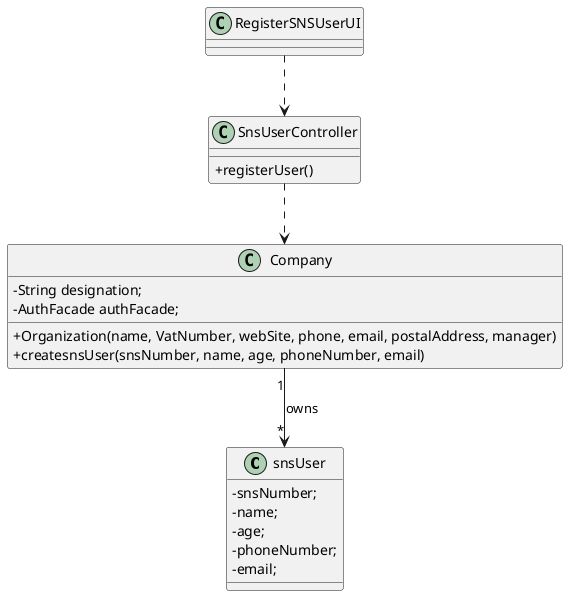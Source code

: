 @startuml
skinparam classAttributeIconSize 0

class snsUser {
   -snsNumber;
   -name;
   -age;
   -phoneNumber;
   -email;
}

class Company {
   -String designation;
   -AuthFacade authFacade;
  +Organization(name, VatNumber, webSite, phone, email, postalAddress, manager)
  +createsnsUser(snsNumber, name, age, phoneNumber, email)
}


class SnsUserController {
 +registerUser()
}

class RegisterSNSUserUI {

}

RegisterSNSUserUI ..> SnsUserController
SnsUserController ..> Company

Company "1" --> "*" snsUser : owns


@enduml